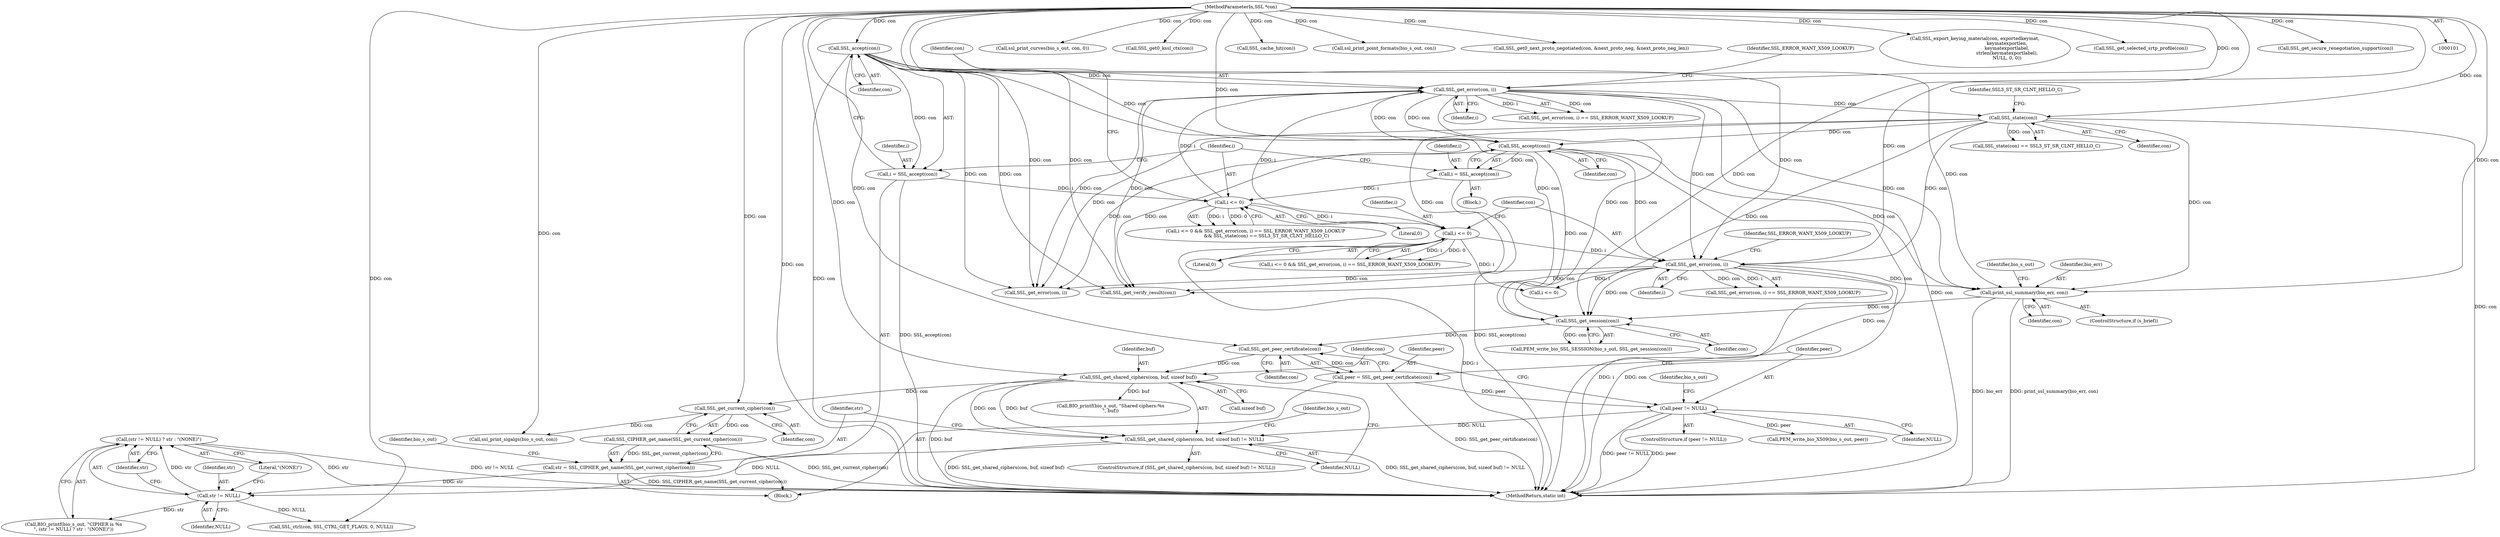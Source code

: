 digraph "0_openssl_259b664f950c2ba66fbf4b0fe5281327904ead21@pointer" {
"1000312" [label="(Call,(str != NULL) ? str : \"(NONE)\")"];
"1000313" [label="(Call,str != NULL)"];
"1000294" [label="(Call,str = SSL_CIPHER_get_name(SSL_get_current_cipher(con)))"];
"1000296" [label="(Call,SSL_CIPHER_get_name(SSL_get_current_cipher(con)))"];
"1000297" [label="(Call,SSL_get_current_cipher(con))"];
"1000284" [label="(Call,SSL_get_shared_ciphers(con, buf, sizeof buf))"];
"1000247" [label="(Call,SSL_get_peer_certificate(con))"];
"1000243" [label="(Call,SSL_get_session(con))"];
"1000125" [label="(Call,SSL_get_error(con, i))"];
"1000139" [label="(Call,SSL_accept(con))"];
"1000115" [label="(Call,SSL_accept(con))"];
"1000102" [label="(MethodParameterIn,SSL *con)"];
"1000130" [label="(Call,SSL_state(con))"];
"1000120" [label="(Call,i <= 0)"];
"1000113" [label="(Call,i = SSL_accept(con))"];
"1000137" [label="(Call,i = SSL_accept(con))"];
"1000238" [label="(Call,print_ssl_summary(bio_err, con))"];
"1000147" [label="(Call,SSL_get_error(con, i))"];
"1000143" [label="(Call,i <= 0)"];
"1000283" [label="(Call,SSL_get_shared_ciphers(con, buf, sizeof buf) != NULL)"];
"1000250" [label="(Call,peer != NULL)"];
"1000245" [label="(Call,peer = SSL_get_peer_certificate(con))"];
"1000241" [label="(Call,PEM_write_bio_SSL_SESSION(bio_s_out, SSL_get_session(con)))"];
"1000243" [label="(Call,SSL_get_session(con))"];
"1000114" [label="(Identifier,i)"];
"1000284" [label="(Call,SSL_get_shared_ciphers(con, buf, sizeof buf))"];
"1000314" [label="(Identifier,str)"];
"1000147" [label="(Call,SSL_get_error(con, i))"];
"1000249" [label="(ControlStructure,if (peer != NULL))"];
"1000133" [label="(Block,)"];
"1000283" [label="(Call,SSL_get_shared_ciphers(con, buf, sizeof buf) != NULL)"];
"1000246" [label="(Identifier,peer)"];
"1000137" [label="(Call,i = SSL_accept(con))"];
"1000289" [label="(Identifier,NULL)"];
"1000129" [label="(Call,SSL_state(con) == SSL3_ST_SR_CLNT_HELLO_C)"];
"1000149" [label="(Identifier,i)"];
"1000305" [label="(Call,ssl_print_curves(bio_s_out, con, 0))"];
"1000132" [label="(Identifier,SSL3_ST_SR_CLNT_HELLO_C)"];
"1000309" [label="(Call,BIO_printf(bio_s_out, \"CIPHER is %s\n\", (str != NULL) ? str : \"(NONE)\"))"];
"1000127" [label="(Identifier,i)"];
"1000317" [label="(Literal,\"(NONE)\")"];
"1000124" [label="(Call,SSL_get_error(con, i) == SSL_ERROR_WANT_X509_LOOKUP)"];
"1000120" [label="(Call,i <= 0)"];
"1000257" [label="(Call,PEM_write_bio_X509(bio_s_out, peer))"];
"1000371" [label="(Call,SSL_get0_kssl_ctx(con))"];
"1000316" [label="(Identifier,str)"];
"1000146" [label="(Call,SSL_get_error(con, i) == SSL_ERROR_WANT_X509_LOOKUP)"];
"1000242" [label="(Identifier,bio_s_out)"];
"1000116" [label="(Identifier,con)"];
"1000245" [label="(Call,peer = SSL_get_peer_certificate(con))"];
"1000179" [label="(Call,SSL_get_error(con, i))"];
"1000144" [label="(Identifier,i)"];
"1000125" [label="(Call,SSL_get_error(con, i))"];
"1000128" [label="(Identifier,SSL_ERROR_WANT_X509_LOOKUP)"];
"1000313" [label="(Call,str != NULL)"];
"1000352" [label="(Call,SSL_cache_hit(con))"];
"1000287" [label="(Call,sizeof buf)"];
"1000244" [label="(Identifier,con)"];
"1000131" [label="(Identifier,con)"];
"1000138" [label="(Identifier,i)"];
"1000143" [label="(Call,i <= 0)"];
"1000302" [label="(Call,ssl_print_point_formats(bio_s_out, con))"];
"1000102" [label="(MethodParameterIn,SSL *con)"];
"1000130" [label="(Call,SSL_state(con))"];
"1000285" [label="(Identifier,con)"];
"1000247" [label="(Call,SSL_get_peer_certificate(con))"];
"1000291" [label="(Identifier,bio_s_out)"];
"1000238" [label="(Call,print_ssl_summary(bio_err, con))"];
"1000175" [label="(Call,i <= 0)"];
"1000250" [label="(Call,peer != NULL)"];
"1000140" [label="(Identifier,con)"];
"1000139" [label="(Call,SSL_accept(con))"];
"1000122" [label="(Literal,0)"];
"1000251" [label="(Identifier,peer)"];
"1000318" [label="(Call,SSL_get0_next_proto_negotiated(con, &next_proto_neg, &next_proto_neg_len))"];
"1000126" [label="(Identifier,con)"];
"1000148" [label="(Identifier,con)"];
"1000458" [label="(MethodReturn,static int)"];
"1000103" [label="(Block,)"];
"1000315" [label="(Identifier,NULL)"];
"1000121" [label="(Identifier,i)"];
"1000295" [label="(Identifier,str)"];
"1000417" [label="(Call,SSL_export_keying_material(con, exportedkeymat,\n                                            keymatexportlen,\n                                            keymatexportlabel,\n                                            strlen(keymatexportlabel),\n                                            NULL, 0, 0))"];
"1000341" [label="(Call,SSL_get_selected_srtp_profile(con))"];
"1000220" [label="(Call,SSL_get_verify_result(con))"];
"1000239" [label="(Identifier,bio_err)"];
"1000297" [label="(Call,SSL_get_current_cipher(con))"];
"1000298" [label="(Identifier,con)"];
"1000290" [label="(Call,BIO_printf(bio_s_out, \"Shared ciphers:%s\n\", buf))"];
"1000300" [label="(Identifier,bio_s_out)"];
"1000299" [label="(Call,ssl_print_sigalgs(bio_s_out, con))"];
"1000296" [label="(Call,SSL_CIPHER_get_name(SSL_get_current_cipher(con)))"];
"1000113" [label="(Call,i = SSL_accept(con))"];
"1000248" [label="(Identifier,con)"];
"1000286" [label="(Identifier,buf)"];
"1000386" [label="(Call,SSL_get_secure_renegotiation_support(con))"];
"1000252" [label="(Identifier,NULL)"];
"1000294" [label="(Call,str = SSL_CIPHER_get_name(SSL_get_current_cipher(con)))"];
"1000150" [label="(Identifier,SSL_ERROR_WANT_X509_LOOKUP)"];
"1000236" [label="(ControlStructure,if (s_brief))"];
"1000115" [label="(Call,SSL_accept(con))"];
"1000240" [label="(Identifier,con)"];
"1000312" [label="(Call,(str != NULL) ? str : \"(NONE)\")"];
"1000142" [label="(Call,i <= 0 && SSL_get_error(con, i) == SSL_ERROR_WANT_X509_LOOKUP)"];
"1000282" [label="(ControlStructure,if (SSL_get_shared_ciphers(con, buf, sizeof buf) != NULL))"];
"1000359" [label="(Call,SSL_ctrl(con, SSL_CTRL_GET_FLAGS, 0, NULL))"];
"1000255" [label="(Identifier,bio_s_out)"];
"1000119" [label="(Call,i <= 0 && SSL_get_error(con, i) == SSL_ERROR_WANT_X509_LOOKUP\n               && SSL_state(con) == SSL3_ST_SR_CLNT_HELLO_C)"];
"1000145" [label="(Literal,0)"];
"1000312" -> "1000309"  [label="AST: "];
"1000312" -> "1000316"  [label="CFG: "];
"1000312" -> "1000317"  [label="CFG: "];
"1000313" -> "1000312"  [label="AST: "];
"1000316" -> "1000312"  [label="AST: "];
"1000317" -> "1000312"  [label="AST: "];
"1000309" -> "1000312"  [label="CFG: "];
"1000312" -> "1000458"  [label="DDG: str"];
"1000312" -> "1000458"  [label="DDG: str != NULL"];
"1000313" -> "1000312"  [label="DDG: str"];
"1000313" -> "1000315"  [label="CFG: "];
"1000314" -> "1000313"  [label="AST: "];
"1000315" -> "1000313"  [label="AST: "];
"1000316" -> "1000313"  [label="CFG: "];
"1000317" -> "1000313"  [label="CFG: "];
"1000313" -> "1000309"  [label="DDG: str"];
"1000294" -> "1000313"  [label="DDG: str"];
"1000283" -> "1000313"  [label="DDG: NULL"];
"1000313" -> "1000359"  [label="DDG: NULL"];
"1000294" -> "1000103"  [label="AST: "];
"1000294" -> "1000296"  [label="CFG: "];
"1000295" -> "1000294"  [label="AST: "];
"1000296" -> "1000294"  [label="AST: "];
"1000300" -> "1000294"  [label="CFG: "];
"1000294" -> "1000458"  [label="DDG: SSL_CIPHER_get_name(SSL_get_current_cipher(con))"];
"1000296" -> "1000294"  [label="DDG: SSL_get_current_cipher(con)"];
"1000296" -> "1000297"  [label="CFG: "];
"1000297" -> "1000296"  [label="AST: "];
"1000296" -> "1000458"  [label="DDG: SSL_get_current_cipher(con)"];
"1000297" -> "1000296"  [label="DDG: con"];
"1000297" -> "1000298"  [label="CFG: "];
"1000298" -> "1000297"  [label="AST: "];
"1000284" -> "1000297"  [label="DDG: con"];
"1000102" -> "1000297"  [label="DDG: con"];
"1000297" -> "1000299"  [label="DDG: con"];
"1000284" -> "1000283"  [label="AST: "];
"1000284" -> "1000287"  [label="CFG: "];
"1000285" -> "1000284"  [label="AST: "];
"1000286" -> "1000284"  [label="AST: "];
"1000287" -> "1000284"  [label="AST: "];
"1000289" -> "1000284"  [label="CFG: "];
"1000284" -> "1000458"  [label="DDG: buf"];
"1000284" -> "1000283"  [label="DDG: con"];
"1000284" -> "1000283"  [label="DDG: buf"];
"1000247" -> "1000284"  [label="DDG: con"];
"1000102" -> "1000284"  [label="DDG: con"];
"1000284" -> "1000290"  [label="DDG: buf"];
"1000247" -> "1000245"  [label="AST: "];
"1000247" -> "1000248"  [label="CFG: "];
"1000248" -> "1000247"  [label="AST: "];
"1000245" -> "1000247"  [label="CFG: "];
"1000247" -> "1000245"  [label="DDG: con"];
"1000243" -> "1000247"  [label="DDG: con"];
"1000102" -> "1000247"  [label="DDG: con"];
"1000243" -> "1000241"  [label="AST: "];
"1000243" -> "1000244"  [label="CFG: "];
"1000244" -> "1000243"  [label="AST: "];
"1000241" -> "1000243"  [label="CFG: "];
"1000243" -> "1000241"  [label="DDG: con"];
"1000125" -> "1000243"  [label="DDG: con"];
"1000238" -> "1000243"  [label="DDG: con"];
"1000139" -> "1000243"  [label="DDG: con"];
"1000147" -> "1000243"  [label="DDG: con"];
"1000115" -> "1000243"  [label="DDG: con"];
"1000130" -> "1000243"  [label="DDG: con"];
"1000102" -> "1000243"  [label="DDG: con"];
"1000125" -> "1000124"  [label="AST: "];
"1000125" -> "1000127"  [label="CFG: "];
"1000126" -> "1000125"  [label="AST: "];
"1000127" -> "1000125"  [label="AST: "];
"1000128" -> "1000125"  [label="CFG: "];
"1000125" -> "1000458"  [label="DDG: con"];
"1000125" -> "1000124"  [label="DDG: con"];
"1000125" -> "1000124"  [label="DDG: i"];
"1000139" -> "1000125"  [label="DDG: con"];
"1000115" -> "1000125"  [label="DDG: con"];
"1000102" -> "1000125"  [label="DDG: con"];
"1000120" -> "1000125"  [label="DDG: i"];
"1000125" -> "1000130"  [label="DDG: con"];
"1000125" -> "1000139"  [label="DDG: con"];
"1000125" -> "1000143"  [label="DDG: i"];
"1000125" -> "1000147"  [label="DDG: con"];
"1000125" -> "1000179"  [label="DDG: con"];
"1000125" -> "1000220"  [label="DDG: con"];
"1000125" -> "1000238"  [label="DDG: con"];
"1000139" -> "1000137"  [label="AST: "];
"1000139" -> "1000140"  [label="CFG: "];
"1000140" -> "1000139"  [label="AST: "];
"1000137" -> "1000139"  [label="CFG: "];
"1000139" -> "1000458"  [label="DDG: con"];
"1000139" -> "1000137"  [label="DDG: con"];
"1000115" -> "1000139"  [label="DDG: con"];
"1000130" -> "1000139"  [label="DDG: con"];
"1000102" -> "1000139"  [label="DDG: con"];
"1000139" -> "1000147"  [label="DDG: con"];
"1000139" -> "1000179"  [label="DDG: con"];
"1000139" -> "1000220"  [label="DDG: con"];
"1000139" -> "1000238"  [label="DDG: con"];
"1000115" -> "1000113"  [label="AST: "];
"1000115" -> "1000116"  [label="CFG: "];
"1000116" -> "1000115"  [label="AST: "];
"1000113" -> "1000115"  [label="CFG: "];
"1000115" -> "1000458"  [label="DDG: con"];
"1000115" -> "1000113"  [label="DDG: con"];
"1000102" -> "1000115"  [label="DDG: con"];
"1000115" -> "1000147"  [label="DDG: con"];
"1000115" -> "1000179"  [label="DDG: con"];
"1000115" -> "1000220"  [label="DDG: con"];
"1000115" -> "1000238"  [label="DDG: con"];
"1000102" -> "1000101"  [label="AST: "];
"1000102" -> "1000458"  [label="DDG: con"];
"1000102" -> "1000130"  [label="DDG: con"];
"1000102" -> "1000147"  [label="DDG: con"];
"1000102" -> "1000179"  [label="DDG: con"];
"1000102" -> "1000220"  [label="DDG: con"];
"1000102" -> "1000238"  [label="DDG: con"];
"1000102" -> "1000299"  [label="DDG: con"];
"1000102" -> "1000302"  [label="DDG: con"];
"1000102" -> "1000305"  [label="DDG: con"];
"1000102" -> "1000318"  [label="DDG: con"];
"1000102" -> "1000341"  [label="DDG: con"];
"1000102" -> "1000352"  [label="DDG: con"];
"1000102" -> "1000359"  [label="DDG: con"];
"1000102" -> "1000371"  [label="DDG: con"];
"1000102" -> "1000386"  [label="DDG: con"];
"1000102" -> "1000417"  [label="DDG: con"];
"1000130" -> "1000129"  [label="AST: "];
"1000130" -> "1000131"  [label="CFG: "];
"1000131" -> "1000130"  [label="AST: "];
"1000132" -> "1000130"  [label="CFG: "];
"1000130" -> "1000458"  [label="DDG: con"];
"1000130" -> "1000129"  [label="DDG: con"];
"1000130" -> "1000147"  [label="DDG: con"];
"1000130" -> "1000179"  [label="DDG: con"];
"1000130" -> "1000220"  [label="DDG: con"];
"1000130" -> "1000238"  [label="DDG: con"];
"1000120" -> "1000119"  [label="AST: "];
"1000120" -> "1000122"  [label="CFG: "];
"1000121" -> "1000120"  [label="AST: "];
"1000122" -> "1000120"  [label="AST: "];
"1000126" -> "1000120"  [label="CFG: "];
"1000119" -> "1000120"  [label="CFG: "];
"1000120" -> "1000119"  [label="DDG: i"];
"1000120" -> "1000119"  [label="DDG: 0"];
"1000113" -> "1000120"  [label="DDG: i"];
"1000137" -> "1000120"  [label="DDG: i"];
"1000120" -> "1000143"  [label="DDG: i"];
"1000113" -> "1000103"  [label="AST: "];
"1000114" -> "1000113"  [label="AST: "];
"1000121" -> "1000113"  [label="CFG: "];
"1000113" -> "1000458"  [label="DDG: SSL_accept(con)"];
"1000137" -> "1000133"  [label="AST: "];
"1000138" -> "1000137"  [label="AST: "];
"1000121" -> "1000137"  [label="CFG: "];
"1000137" -> "1000458"  [label="DDG: SSL_accept(con)"];
"1000238" -> "1000236"  [label="AST: "];
"1000238" -> "1000240"  [label="CFG: "];
"1000239" -> "1000238"  [label="AST: "];
"1000240" -> "1000238"  [label="AST: "];
"1000242" -> "1000238"  [label="CFG: "];
"1000238" -> "1000458"  [label="DDG: bio_err"];
"1000238" -> "1000458"  [label="DDG: print_ssl_summary(bio_err, con)"];
"1000147" -> "1000238"  [label="DDG: con"];
"1000147" -> "1000146"  [label="AST: "];
"1000147" -> "1000149"  [label="CFG: "];
"1000148" -> "1000147"  [label="AST: "];
"1000149" -> "1000147"  [label="AST: "];
"1000150" -> "1000147"  [label="CFG: "];
"1000147" -> "1000458"  [label="DDG: i"];
"1000147" -> "1000458"  [label="DDG: con"];
"1000147" -> "1000146"  [label="DDG: con"];
"1000147" -> "1000146"  [label="DDG: i"];
"1000143" -> "1000147"  [label="DDG: i"];
"1000147" -> "1000175"  [label="DDG: i"];
"1000147" -> "1000179"  [label="DDG: con"];
"1000147" -> "1000220"  [label="DDG: con"];
"1000143" -> "1000142"  [label="AST: "];
"1000143" -> "1000145"  [label="CFG: "];
"1000144" -> "1000143"  [label="AST: "];
"1000145" -> "1000143"  [label="AST: "];
"1000148" -> "1000143"  [label="CFG: "];
"1000142" -> "1000143"  [label="CFG: "];
"1000143" -> "1000458"  [label="DDG: i"];
"1000143" -> "1000142"  [label="DDG: i"];
"1000143" -> "1000142"  [label="DDG: 0"];
"1000143" -> "1000175"  [label="DDG: i"];
"1000283" -> "1000282"  [label="AST: "];
"1000283" -> "1000289"  [label="CFG: "];
"1000289" -> "1000283"  [label="AST: "];
"1000291" -> "1000283"  [label="CFG: "];
"1000295" -> "1000283"  [label="CFG: "];
"1000283" -> "1000458"  [label="DDG: SSL_get_shared_ciphers(con, buf, sizeof buf)"];
"1000283" -> "1000458"  [label="DDG: SSL_get_shared_ciphers(con, buf, sizeof buf) != NULL"];
"1000250" -> "1000283"  [label="DDG: NULL"];
"1000250" -> "1000249"  [label="AST: "];
"1000250" -> "1000252"  [label="CFG: "];
"1000251" -> "1000250"  [label="AST: "];
"1000252" -> "1000250"  [label="AST: "];
"1000255" -> "1000250"  [label="CFG: "];
"1000285" -> "1000250"  [label="CFG: "];
"1000250" -> "1000458"  [label="DDG: peer"];
"1000250" -> "1000458"  [label="DDG: peer != NULL"];
"1000245" -> "1000250"  [label="DDG: peer"];
"1000250" -> "1000257"  [label="DDG: peer"];
"1000245" -> "1000103"  [label="AST: "];
"1000246" -> "1000245"  [label="AST: "];
"1000251" -> "1000245"  [label="CFG: "];
"1000245" -> "1000458"  [label="DDG: SSL_get_peer_certificate(con)"];
}
